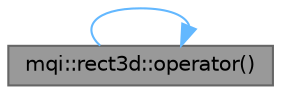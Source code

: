 digraph "mqi::rect3d::operator()"
{
 // LATEX_PDF_SIZE
  bgcolor="transparent";
  edge [fontname=Helvetica,fontsize=10,labelfontname=Helvetica,labelfontsize=10];
  node [fontname=Helvetica,fontsize=10,shape=box,height=0.2,width=0.4];
  rankdir="LR";
  Node1 [id="Node000001",label="mqi::rect3d::operator()",height=0.2,width=0.4,color="gray40", fillcolor="grey60", style="filled", fontcolor="black",tooltip="Performs trilinear interpolation to find the value at a given point."];
  Node1 -> Node1 [id="edge1_Node000001_Node000001",color="steelblue1",style="solid",tooltip=" "];
}
